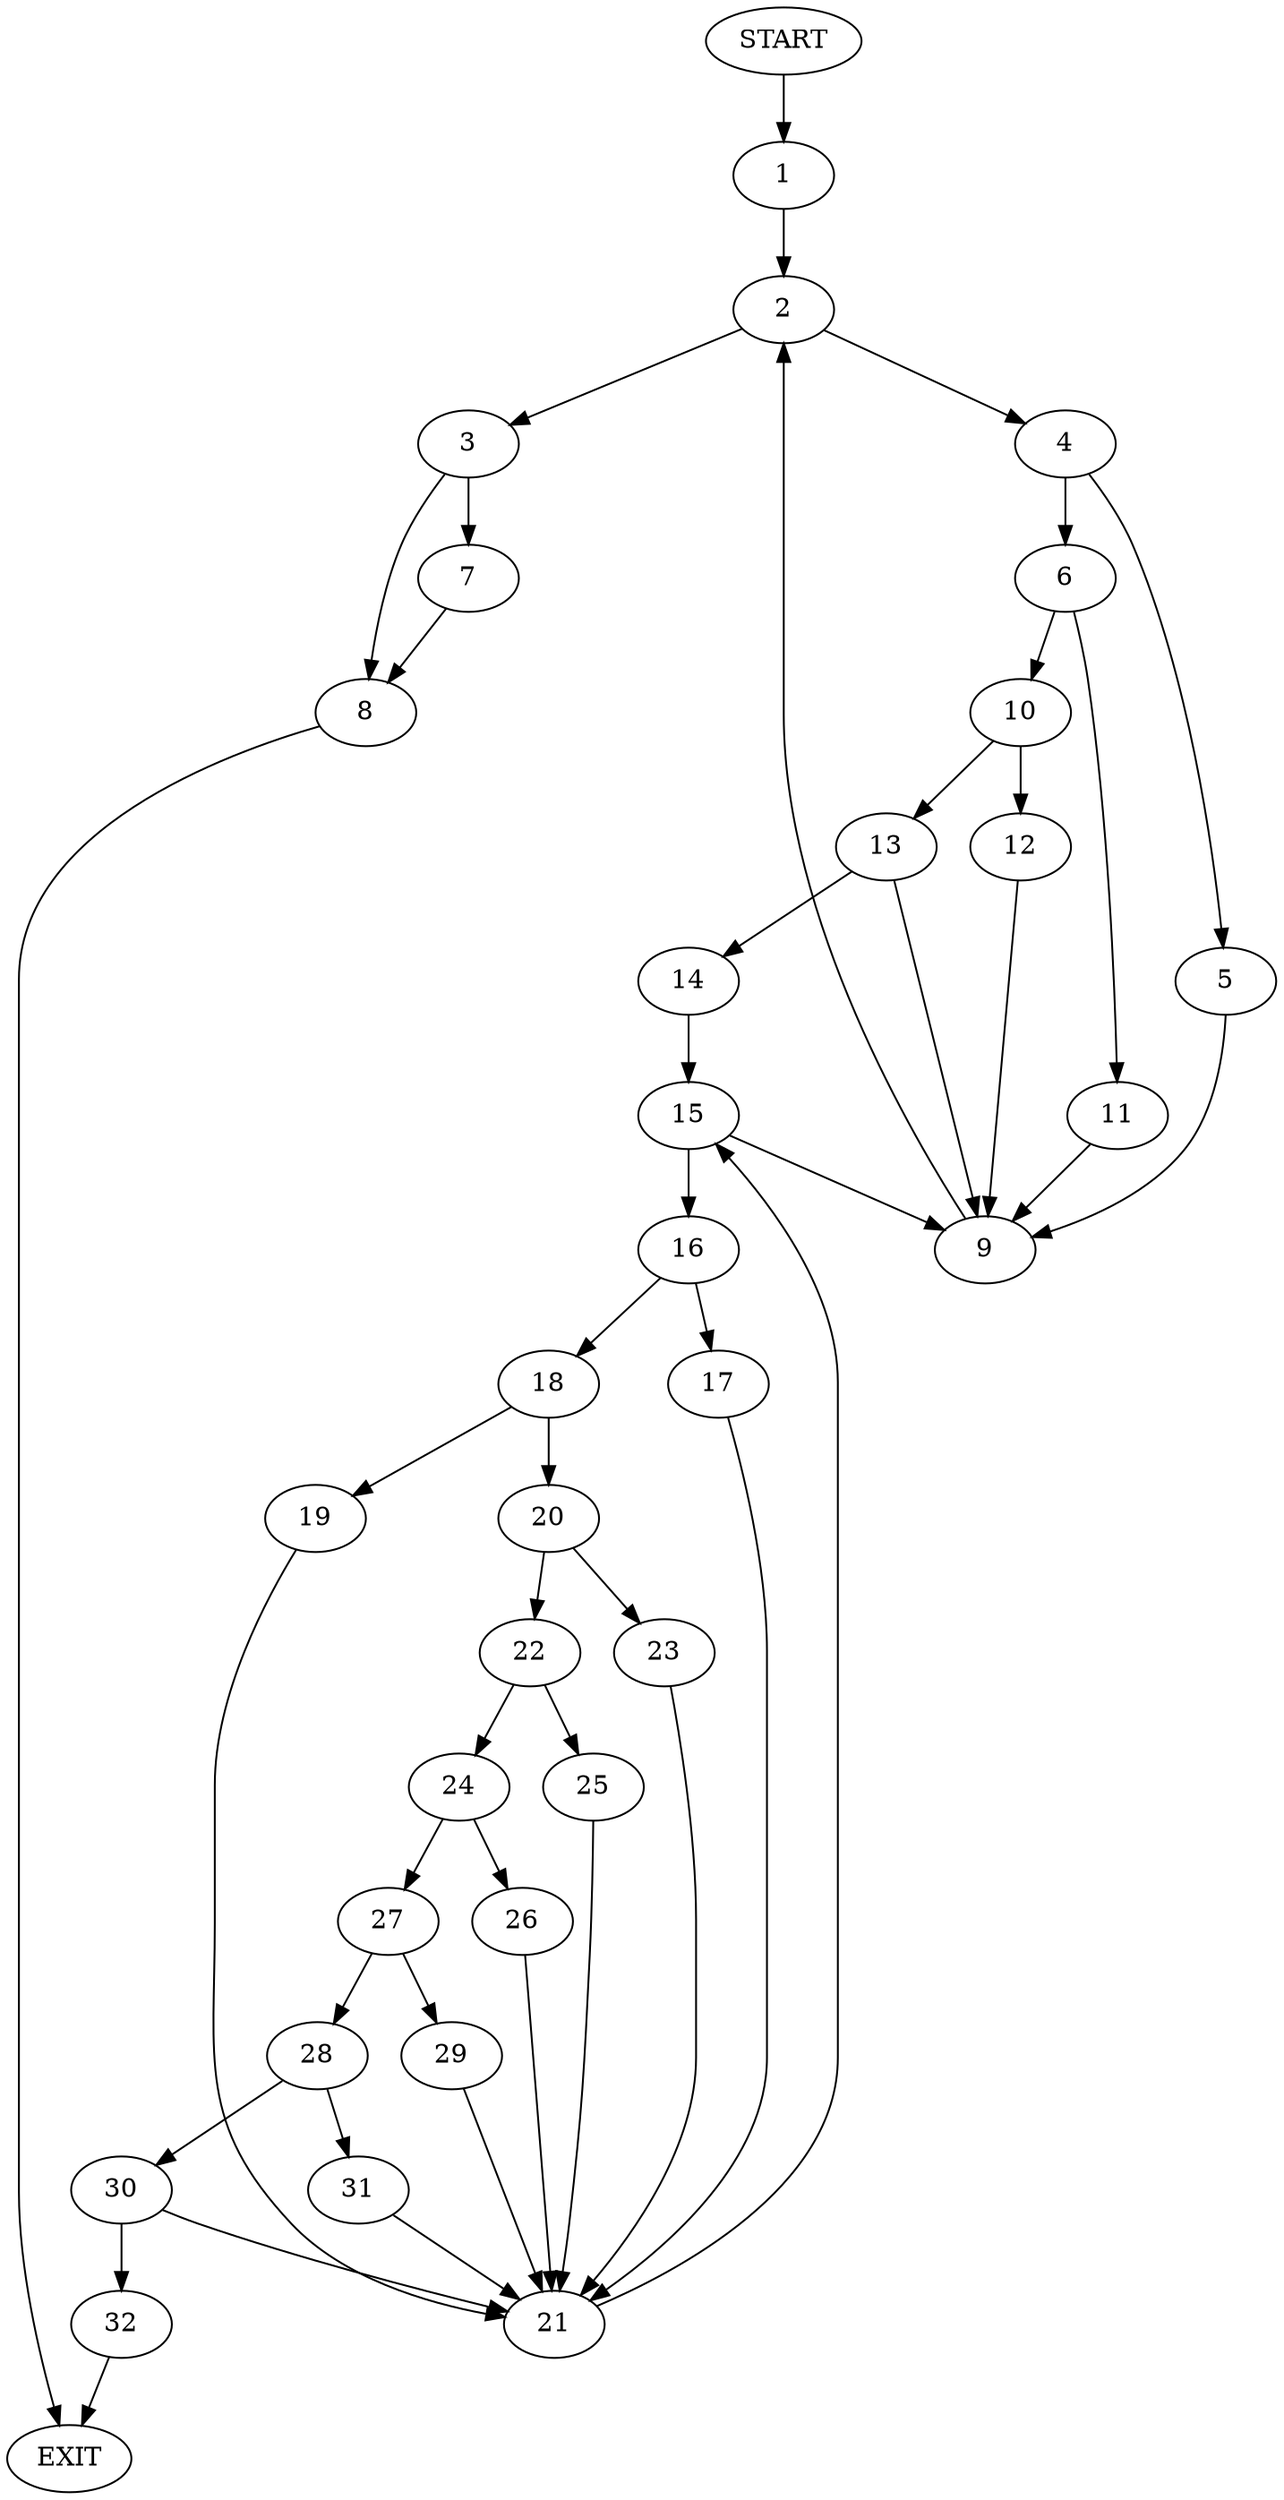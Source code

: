 digraph {
0 [label="START"]
33 [label="EXIT"]
0 -> 1
1 -> 2
2 -> 3
2 -> 4
4 -> 5
4 -> 6
3 -> 7
3 -> 8
5 -> 9
6 -> 10
6 -> 11
9 -> 2
11 -> 9
10 -> 12
10 -> 13
12 -> 9
13 -> 9
13 -> 14
14 -> 15
15 -> 9
15 -> 16
16 -> 17
16 -> 18
18 -> 19
18 -> 20
17 -> 21
21 -> 15
19 -> 21
20 -> 22
20 -> 23
23 -> 21
22 -> 24
22 -> 25
24 -> 26
24 -> 27
25 -> 21
27 -> 28
27 -> 29
26 -> 21
29 -> 21
28 -> 30
28 -> 31
31 -> 21
30 -> 21
30 -> 32
32 -> 33
8 -> 33
7 -> 8
}

